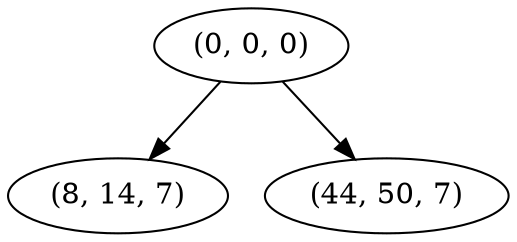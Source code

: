 digraph tree {
    "(0, 0, 0)";
    "(8, 14, 7)";
    "(44, 50, 7)";
    "(0, 0, 0)" -> "(8, 14, 7)";
    "(0, 0, 0)" -> "(44, 50, 7)";
}
